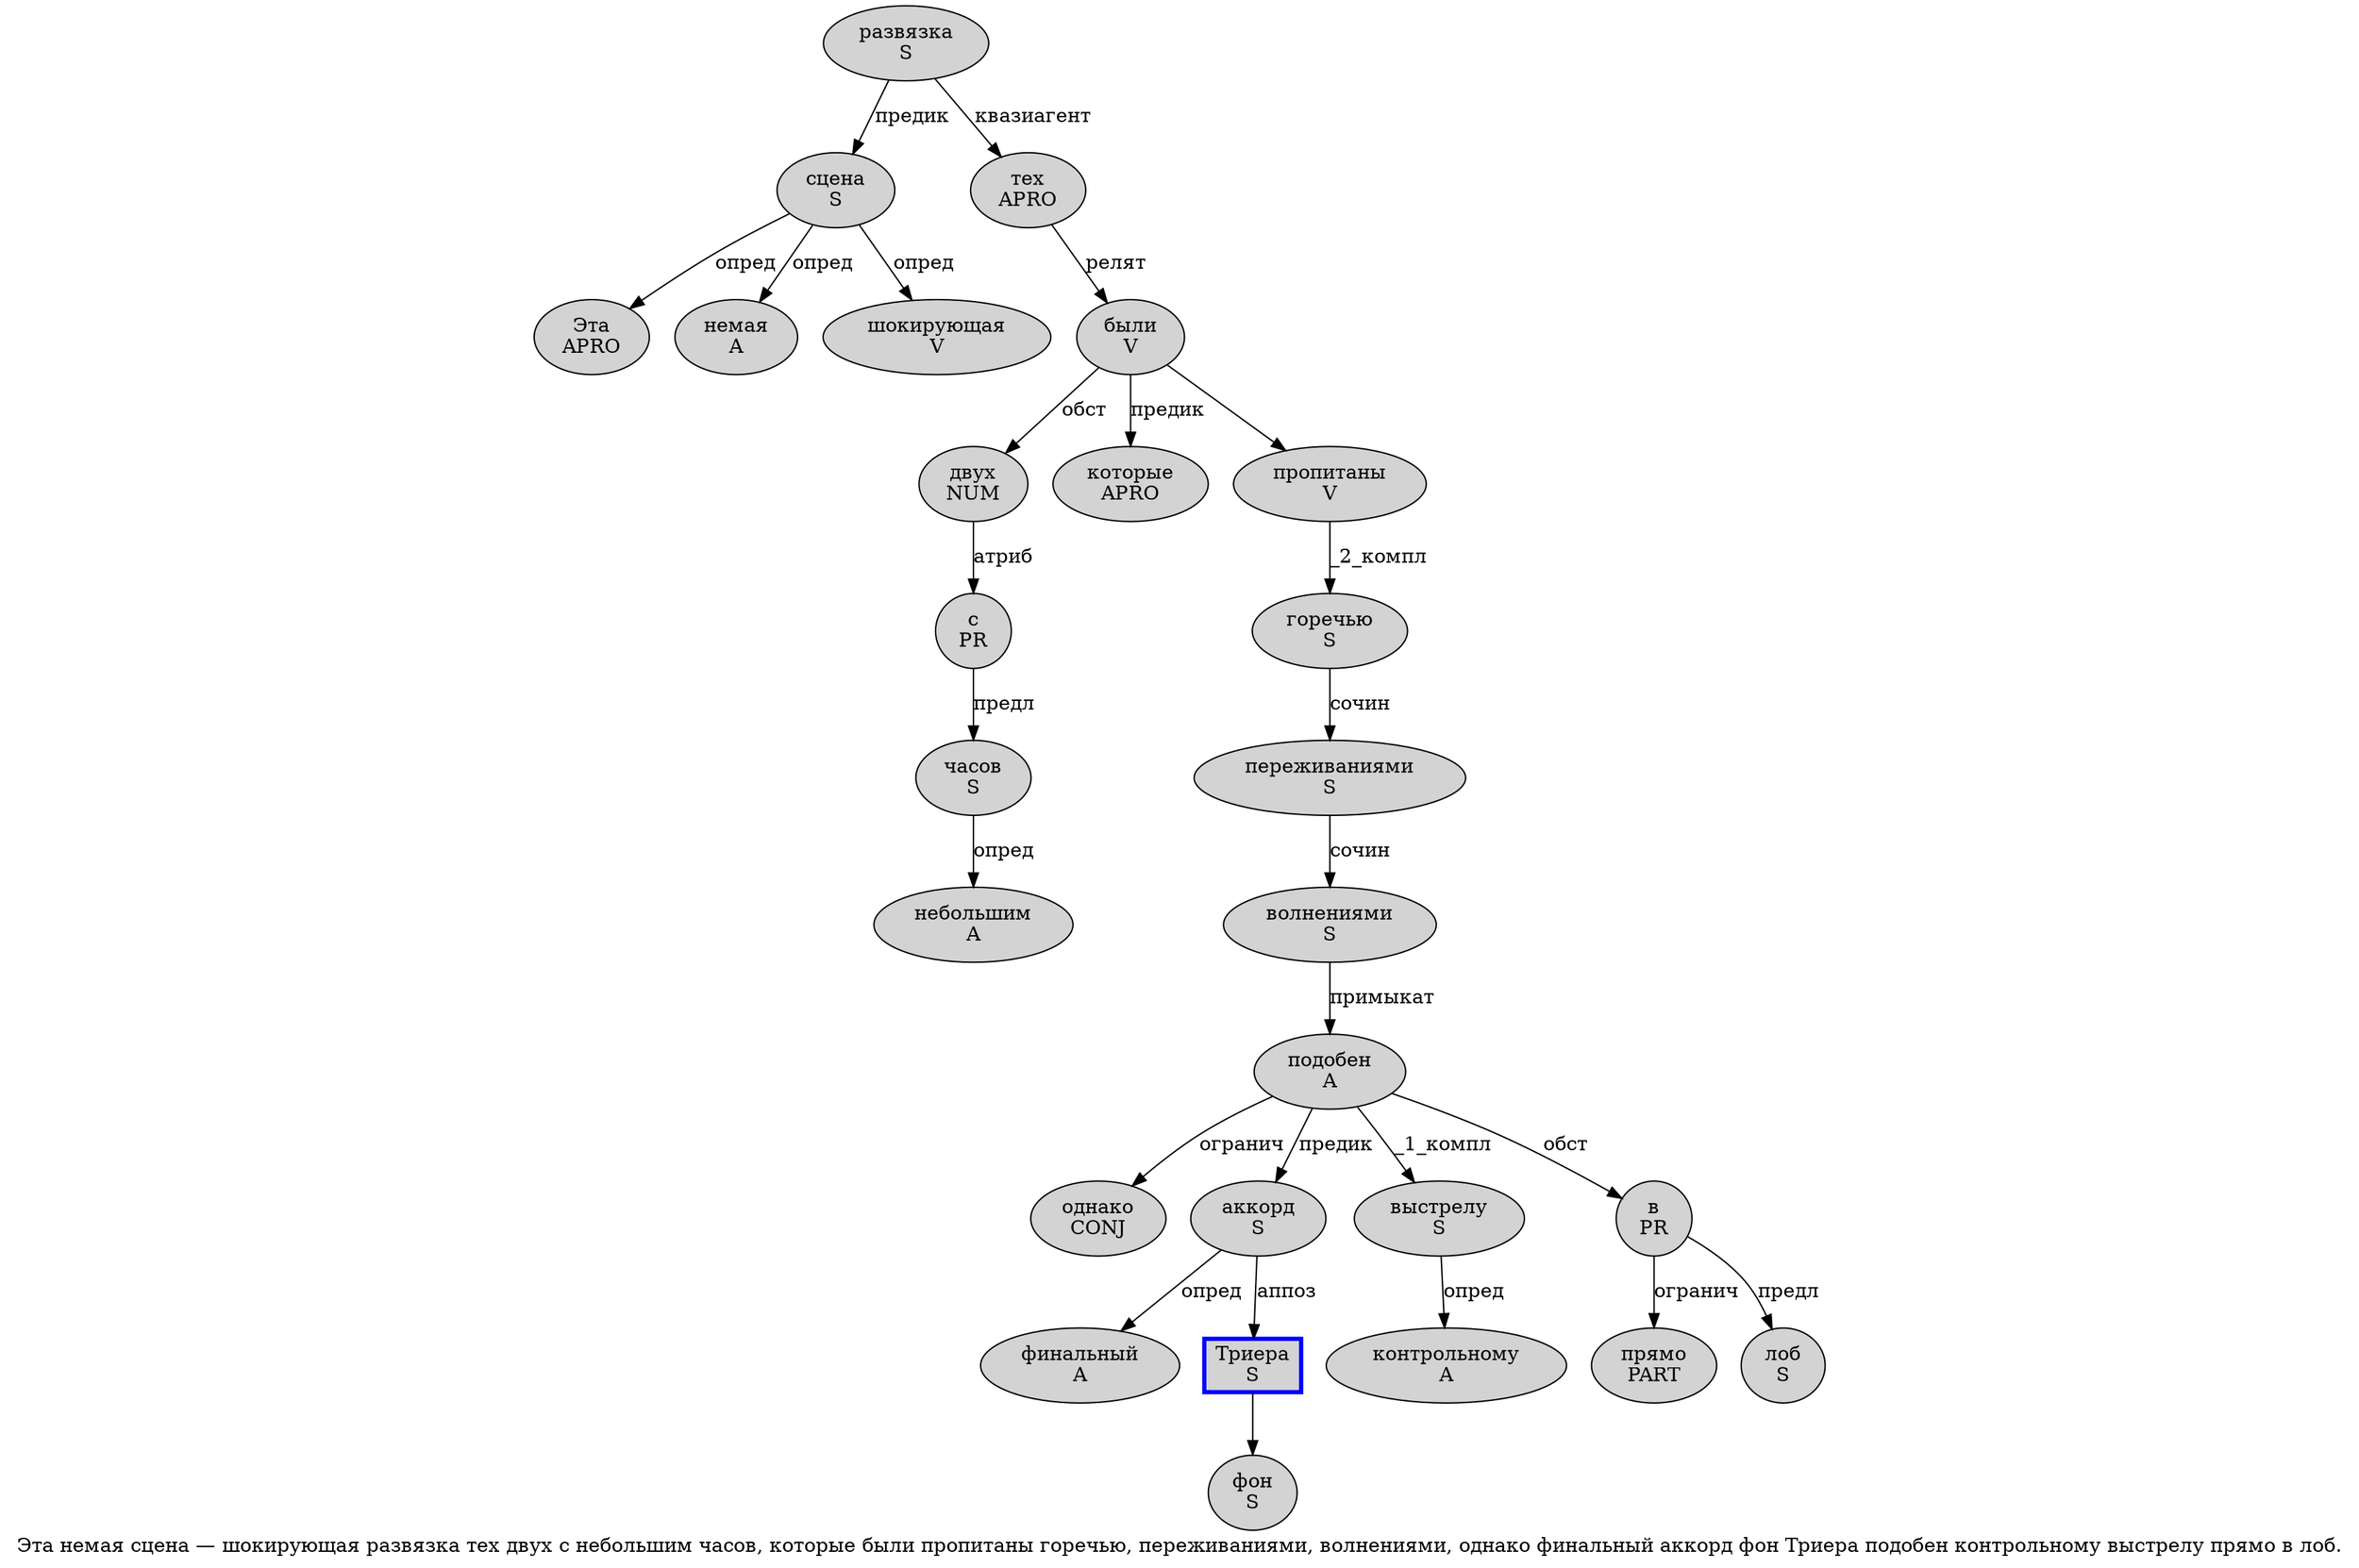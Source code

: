 digraph SENTENCE_844 {
	graph [label="Эта немая сцена — шокирующая развязка тех двух с небольшим часов, которые были пропитаны горечью, переживаниями, волнениями, однако финальный аккорд фон Триера подобен контрольному выстрелу прямо в лоб."]
	node [style=filled]
		0 [label="Эта
APRO" color="" fillcolor=lightgray penwidth=1 shape=ellipse]
		1 [label="немая
A" color="" fillcolor=lightgray penwidth=1 shape=ellipse]
		2 [label="сцена
S" color="" fillcolor=lightgray penwidth=1 shape=ellipse]
		4 [label="шокирующая
V" color="" fillcolor=lightgray penwidth=1 shape=ellipse]
		5 [label="развязка
S" color="" fillcolor=lightgray penwidth=1 shape=ellipse]
		6 [label="тех
APRO" color="" fillcolor=lightgray penwidth=1 shape=ellipse]
		7 [label="двух
NUM" color="" fillcolor=lightgray penwidth=1 shape=ellipse]
		8 [label="с
PR" color="" fillcolor=lightgray penwidth=1 shape=ellipse]
		9 [label="небольшим
A" color="" fillcolor=lightgray penwidth=1 shape=ellipse]
		10 [label="часов
S" color="" fillcolor=lightgray penwidth=1 shape=ellipse]
		12 [label="которые
APRO" color="" fillcolor=lightgray penwidth=1 shape=ellipse]
		13 [label="были
V" color="" fillcolor=lightgray penwidth=1 shape=ellipse]
		14 [label="пропитаны
V" color="" fillcolor=lightgray penwidth=1 shape=ellipse]
		15 [label="горечью
S" color="" fillcolor=lightgray penwidth=1 shape=ellipse]
		17 [label="переживаниями
S" color="" fillcolor=lightgray penwidth=1 shape=ellipse]
		19 [label="волнениями
S" color="" fillcolor=lightgray penwidth=1 shape=ellipse]
		21 [label="однако
CONJ" color="" fillcolor=lightgray penwidth=1 shape=ellipse]
		22 [label="финальный
A" color="" fillcolor=lightgray penwidth=1 shape=ellipse]
		23 [label="аккорд
S" color="" fillcolor=lightgray penwidth=1 shape=ellipse]
		24 [label="фон
S" color="" fillcolor=lightgray penwidth=1 shape=ellipse]
		25 [label="Триера
S" color=blue fillcolor=lightgray penwidth=3 shape=box]
		26 [label="подобен
A" color="" fillcolor=lightgray penwidth=1 shape=ellipse]
		27 [label="контрольному
A" color="" fillcolor=lightgray penwidth=1 shape=ellipse]
		28 [label="выстрелу
S" color="" fillcolor=lightgray penwidth=1 shape=ellipse]
		29 [label="прямо
PART" color="" fillcolor=lightgray penwidth=1 shape=ellipse]
		30 [label="в
PR" color="" fillcolor=lightgray penwidth=1 shape=ellipse]
		31 [label="лоб
S" color="" fillcolor=lightgray penwidth=1 shape=ellipse]
			26 -> 21 [label="огранич"]
			26 -> 23 [label="предик"]
			26 -> 28 [label="_1_компл"]
			26 -> 30 [label="обст"]
			19 -> 26 [label="примыкат"]
			25 -> 24
			2 -> 0 [label="опред"]
			2 -> 1 [label="опред"]
			2 -> 4 [label="опред"]
			7 -> 8 [label="атриб"]
			15 -> 17 [label="сочин"]
			8 -> 10 [label="предл"]
			17 -> 19 [label="сочин"]
			10 -> 9 [label="опред"]
			28 -> 27 [label="опред"]
			30 -> 29 [label="огранич"]
			30 -> 31 [label="предл"]
			13 -> 7 [label="обст"]
			13 -> 12 [label="предик"]
			13 -> 14
			23 -> 22 [label="опред"]
			23 -> 25 [label="аппоз"]
			5 -> 2 [label="предик"]
			5 -> 6 [label="квазиагент"]
			14 -> 15 [label="_2_компл"]
			6 -> 13 [label="релят"]
}